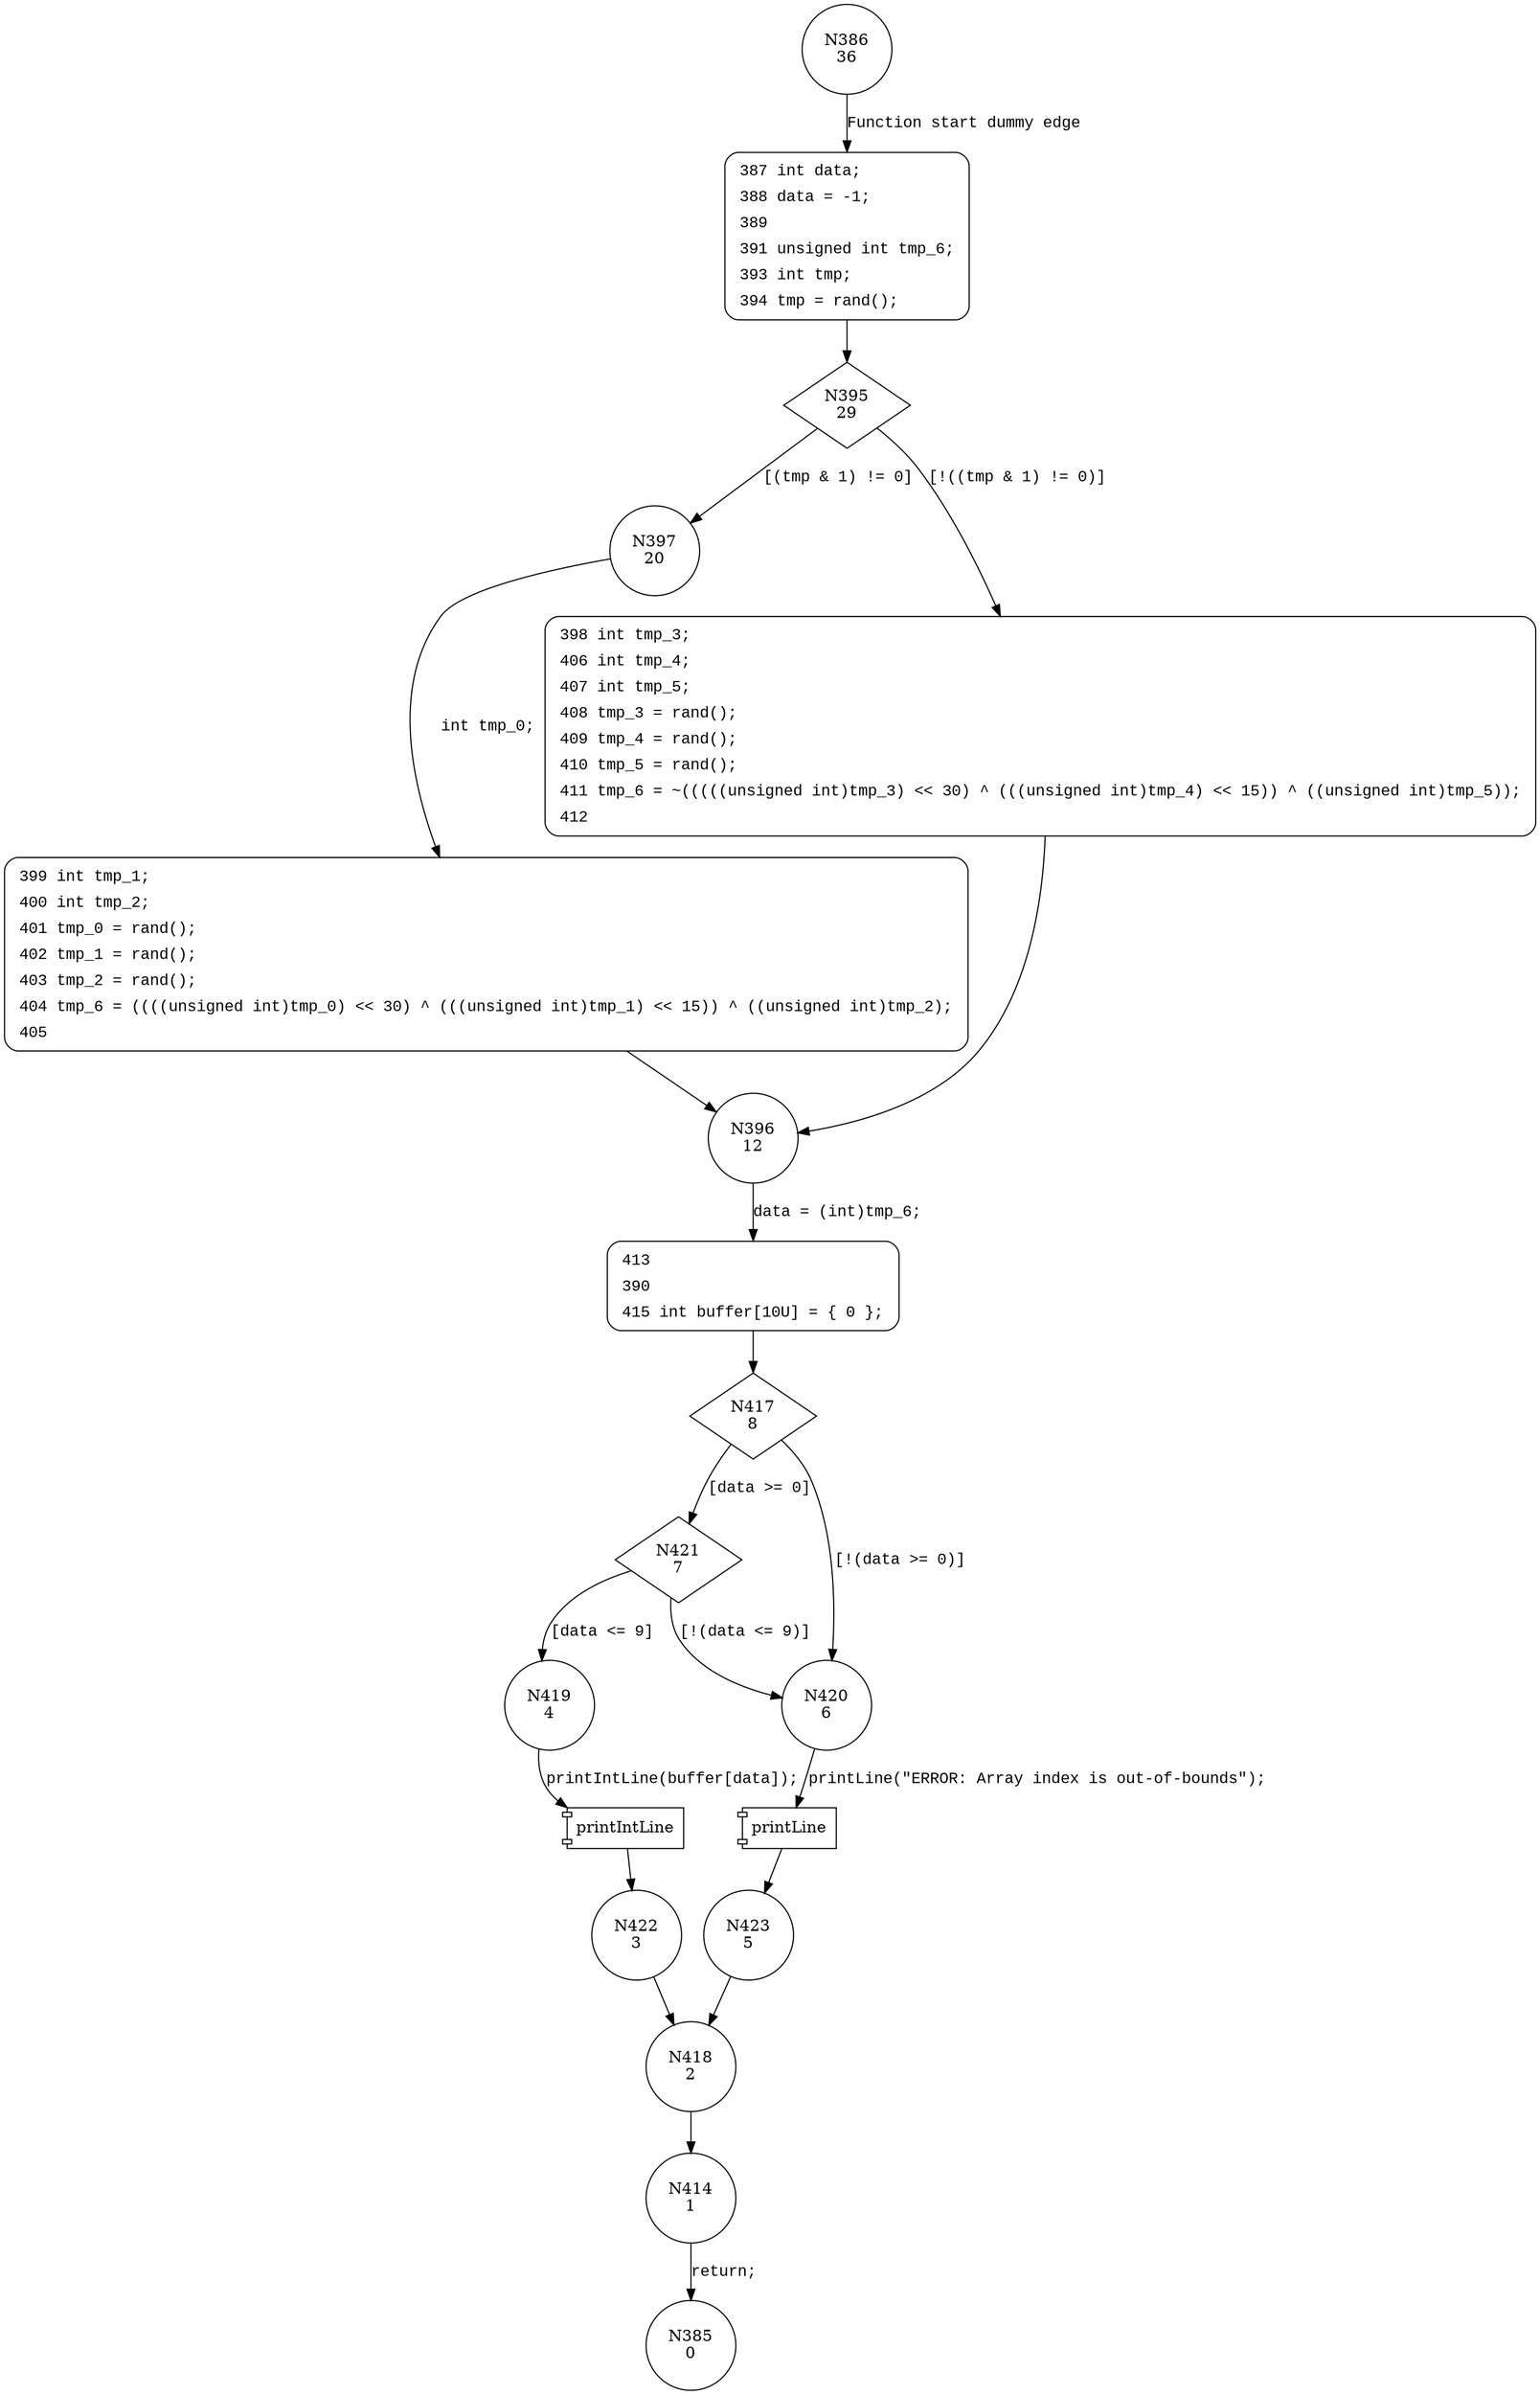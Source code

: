 digraph goodB2G2 {
386 [shape="circle" label="N386\n36"]
387 [shape="circle" label="N387\n35"]
395 [shape="diamond" label="N395\n29"]
397 [shape="circle" label="N397\n20"]
398 [shape="circle" label="N398\n28"]
396 [shape="circle" label="N396\n12"]
413 [shape="circle" label="N413\n11"]
417 [shape="diamond" label="N417\n8"]
421 [shape="diamond" label="N421\n7"]
420 [shape="circle" label="N420\n6"]
423 [shape="circle" label="N423\n5"]
418 [shape="circle" label="N418\n2"]
414 [shape="circle" label="N414\n1"]
419 [shape="circle" label="N419\n4"]
422 [shape="circle" label="N422\n3"]
399 [shape="circle" label="N399\n19"]
385 [shape="circle" label="N385\n0"]
387 [style="filled,bold" penwidth="1" fillcolor="white" fontname="Courier New" shape="Mrecord" label=<<table border="0" cellborder="0" cellpadding="3" bgcolor="white"><tr><td align="right">387</td><td align="left">int data;</td></tr><tr><td align="right">388</td><td align="left">data = -1;</td></tr><tr><td align="right">389</td><td align="left"></td></tr><tr><td align="right">391</td><td align="left">unsigned int tmp_6;</td></tr><tr><td align="right">393</td><td align="left">int tmp;</td></tr><tr><td align="right">394</td><td align="left">tmp = rand();</td></tr></table>>]
387 -> 395[label=""]
398 [style="filled,bold" penwidth="1" fillcolor="white" fontname="Courier New" shape="Mrecord" label=<<table border="0" cellborder="0" cellpadding="3" bgcolor="white"><tr><td align="right">398</td><td align="left">int tmp_3;</td></tr><tr><td align="right">406</td><td align="left">int tmp_4;</td></tr><tr><td align="right">407</td><td align="left">int tmp_5;</td></tr><tr><td align="right">408</td><td align="left">tmp_3 = rand();</td></tr><tr><td align="right">409</td><td align="left">tmp_4 = rand();</td></tr><tr><td align="right">410</td><td align="left">tmp_5 = rand();</td></tr><tr><td align="right">411</td><td align="left">tmp_6 = ~(((((unsigned int)tmp_3) &lt;&lt; 30) ^ (((unsigned int)tmp_4) &lt;&lt; 15)) ^ ((unsigned int)tmp_5));</td></tr><tr><td align="right">412</td><td align="left"></td></tr></table>>]
398 -> 396[label=""]
413 [style="filled,bold" penwidth="1" fillcolor="white" fontname="Courier New" shape="Mrecord" label=<<table border="0" cellborder="0" cellpadding="3" bgcolor="white"><tr><td align="right">413</td><td align="left"></td></tr><tr><td align="right">390</td><td align="left"></td></tr><tr><td align="right">415</td><td align="left">int buffer[10U] = &#123; 0 &#125;;</td></tr></table>>]
413 -> 417[label=""]
399 [style="filled,bold" penwidth="1" fillcolor="white" fontname="Courier New" shape="Mrecord" label=<<table border="0" cellborder="0" cellpadding="3" bgcolor="white"><tr><td align="right">399</td><td align="left">int tmp_1;</td></tr><tr><td align="right">400</td><td align="left">int tmp_2;</td></tr><tr><td align="right">401</td><td align="left">tmp_0 = rand();</td></tr><tr><td align="right">402</td><td align="left">tmp_1 = rand();</td></tr><tr><td align="right">403</td><td align="left">tmp_2 = rand();</td></tr><tr><td align="right">404</td><td align="left">tmp_6 = ((((unsigned int)tmp_0) &lt;&lt; 30) ^ (((unsigned int)tmp_1) &lt;&lt; 15)) ^ ((unsigned int)tmp_2);</td></tr><tr><td align="right">405</td><td align="left"></td></tr></table>>]
399 -> 396[label=""]
386 -> 387 [label="Function start dummy edge" fontname="Courier New"]
395 -> 397 [label="[(tmp & 1) != 0]" fontname="Courier New"]
395 -> 398 [label="[!((tmp & 1) != 0)]" fontname="Courier New"]
396 -> 413 [label="data = (int)tmp_6;" fontname="Courier New"]
417 -> 421 [label="[data >= 0]" fontname="Courier New"]
417 -> 420 [label="[!(data >= 0)]" fontname="Courier New"]
100033 [shape="component" label="printLine"]
420 -> 100033 [label="printLine(\"ERROR: Array index is out-of-bounds\");" fontname="Courier New"]
100033 -> 423 [label="" fontname="Courier New"]
418 -> 414 [label="" fontname="Courier New"]
421 -> 419 [label="[data <= 9]" fontname="Courier New"]
421 -> 420 [label="[!(data <= 9)]" fontname="Courier New"]
100034 [shape="component" label="printIntLine"]
419 -> 100034 [label="printIntLine(buffer[data]);" fontname="Courier New"]
100034 -> 422 [label="" fontname="Courier New"]
397 -> 399 [label="int tmp_0;" fontname="Courier New"]
423 -> 418 [label="" fontname="Courier New"]
414 -> 385 [label="return;" fontname="Courier New"]
422 -> 418 [label="" fontname="Courier New"]
}